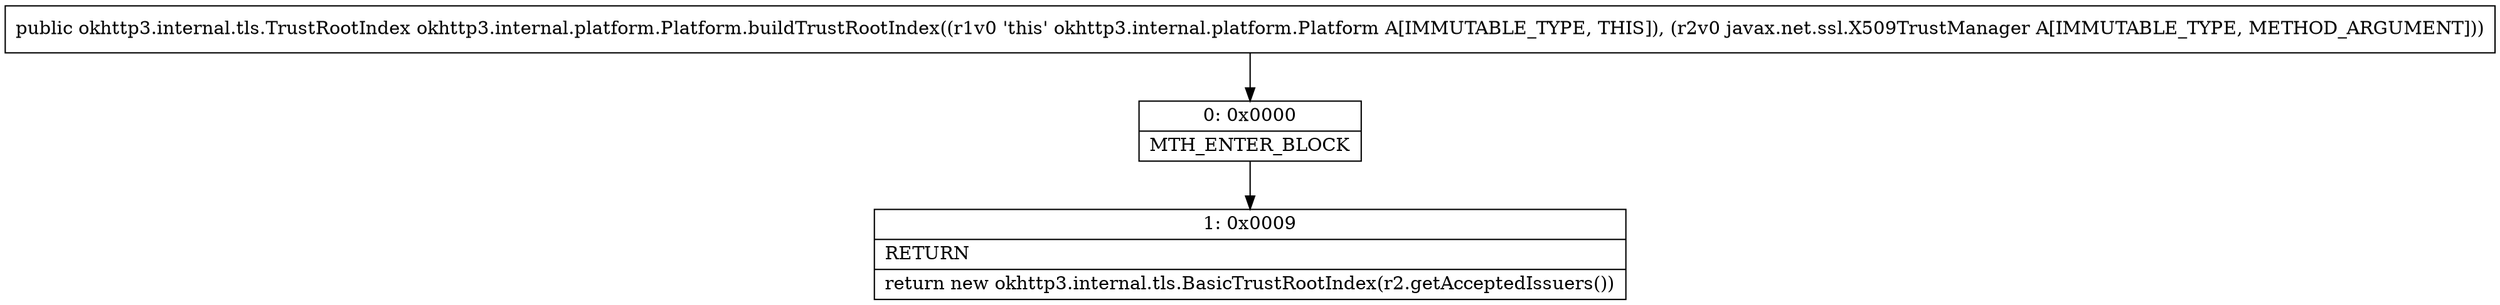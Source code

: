 digraph "CFG forokhttp3.internal.platform.Platform.buildTrustRootIndex(Ljavax\/net\/ssl\/X509TrustManager;)Lokhttp3\/internal\/tls\/TrustRootIndex;" {
Node_0 [shape=record,label="{0\:\ 0x0000|MTH_ENTER_BLOCK\l}"];
Node_1 [shape=record,label="{1\:\ 0x0009|RETURN\l|return new okhttp3.internal.tls.BasicTrustRootIndex(r2.getAcceptedIssuers())\l}"];
MethodNode[shape=record,label="{public okhttp3.internal.tls.TrustRootIndex okhttp3.internal.platform.Platform.buildTrustRootIndex((r1v0 'this' okhttp3.internal.platform.Platform A[IMMUTABLE_TYPE, THIS]), (r2v0 javax.net.ssl.X509TrustManager A[IMMUTABLE_TYPE, METHOD_ARGUMENT])) }"];
MethodNode -> Node_0;
Node_0 -> Node_1;
}

